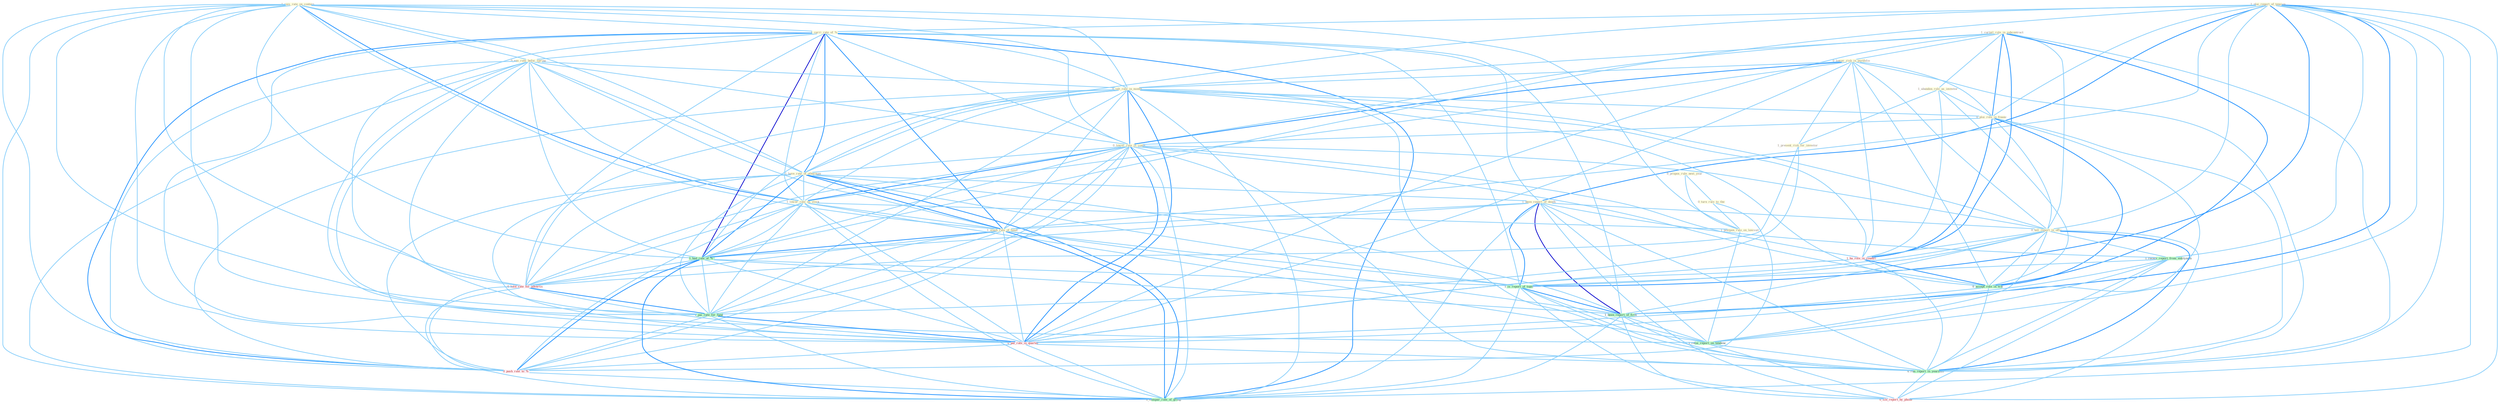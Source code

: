 Graph G{ 
    node
    [shape=polygon,style=filled,width=.5,height=.06,color="#BDFCC9",fixedsize=true,fontsize=4,
    fontcolor="#2f4f4f"];
    {node
    [color="#ffffe0", fontcolor="#8b7d6b"] "1_plai_report_of_tension " "1_curtail_role_in_subcontract " "1_rais_rate_on_contain " "1_abandon_role_as_investor " "1_carri_rate_of_% " "0_eas_rate_befor_spring " "0_lower_risk_in_portfolio " "0_jolt_rate_in_month " "0_propos_rule_next_year " "0_plai_role_in_financ " "0_lower_rate_in_come " "1_have_rate_of_othernum " "1_been_report_of_death " "0_turn_rule_to_the " "1_present_risk_for_investor " "0_tell_report_in_offic " "1_lower_rate_on_stock " "1_slash_rate_of_taxat " "1_postpon_rule_on_lawsuit "}
{node [color="#fff0f5", fontcolor="#b22222"] "1_ha_role_in_countri " "0_hold_rate_for_advertis " "0_pai_rate_in_quarter " "0_push_rate_to_% " "0_file_report_by_phone "}
edge [color="#B0E2FF"];

	"1_plai_report_of_tension " -- "1_carri_rate_of_% " [w="1", color="#87cefa" ];
	"1_plai_report_of_tension " -- "0_plai_role_in_financ " [w="1", color="#87cefa" ];
	"1_plai_report_of_tension " -- "1_have_rate_of_othernum " [w="1", color="#87cefa" ];
	"1_plai_report_of_tension " -- "1_been_report_of_death " [w="2", color="#1e90ff" , len=0.8];
	"1_plai_report_of_tension " -- "0_tell_report_in_offic " [w="1", color="#87cefa" ];
	"1_plai_report_of_tension " -- "1_slash_rate_of_taxat " [w="1", color="#87cefa" ];
	"1_plai_report_of_tension " -- "1_had_rate_of_% " [w="1", color="#87cefa" ];
	"1_plai_report_of_tension " -- "1_receiv_report_from_entitynam " [w="1", color="#87cefa" ];
	"1_plai_report_of_tension " -- "1_is_report_of_topic " [w="2", color="#1e90ff" , len=0.8];
	"1_plai_report_of_tension " -- "1_been_report_of_firm " [w="2", color="#1e90ff" , len=0.8];
	"1_plai_report_of_tension " -- "1_relai_report_on_tendenc " [w="1", color="#87cefa" ];
	"1_plai_report_of_tension " -- "0_ran_report_in_yearnum " [w="1", color="#87cefa" ];
	"1_plai_report_of_tension " -- "0_file_report_by_phone " [w="1", color="#87cefa" ];
	"1_plai_report_of_tension " -- "1_compar_rate_of_group " [w="1", color="#87cefa" ];
	"1_curtail_role_in_subcontract " -- "1_abandon_role_as_investor " [w="1", color="#87cefa" ];
	"1_curtail_role_in_subcontract " -- "0_lower_risk_in_portfolio " [w="1", color="#87cefa" ];
	"1_curtail_role_in_subcontract " -- "0_jolt_rate_in_month " [w="1", color="#87cefa" ];
	"1_curtail_role_in_subcontract " -- "0_plai_role_in_financ " [w="2", color="#1e90ff" , len=0.8];
	"1_curtail_role_in_subcontract " -- "0_lower_rate_in_come " [w="1", color="#87cefa" ];
	"1_curtail_role_in_subcontract " -- "0_tell_report_in_offic " [w="1", color="#87cefa" ];
	"1_curtail_role_in_subcontract " -- "1_ha_role_in_countri " [w="2", color="#1e90ff" , len=0.8];
	"1_curtail_role_in_subcontract " -- "0_accept_role_in_wai " [w="2", color="#1e90ff" , len=0.8];
	"1_curtail_role_in_subcontract " -- "0_pai_rate_in_quarter " [w="1", color="#87cefa" ];
	"1_curtail_role_in_subcontract " -- "0_ran_report_in_yearnum " [w="1", color="#87cefa" ];
	"1_rais_rate_on_contain " -- "1_carri_rate_of_% " [w="1", color="#87cefa" ];
	"1_rais_rate_on_contain " -- "0_eas_rate_befor_spring " [w="1", color="#87cefa" ];
	"1_rais_rate_on_contain " -- "0_jolt_rate_in_month " [w="1", color="#87cefa" ];
	"1_rais_rate_on_contain " -- "0_lower_rate_in_come " [w="1", color="#87cefa" ];
	"1_rais_rate_on_contain " -- "1_have_rate_of_othernum " [w="1", color="#87cefa" ];
	"1_rais_rate_on_contain " -- "1_lower_rate_on_stock " [w="2", color="#1e90ff" , len=0.8];
	"1_rais_rate_on_contain " -- "1_slash_rate_of_taxat " [w="1", color="#87cefa" ];
	"1_rais_rate_on_contain " -- "1_postpon_rule_on_lawsuit " [w="1", color="#87cefa" ];
	"1_rais_rate_on_contain " -- "1_had_rate_of_% " [w="1", color="#87cefa" ];
	"1_rais_rate_on_contain " -- "0_hold_rate_for_advertis " [w="1", color="#87cefa" ];
	"1_rais_rate_on_contain " -- "1_pai_rate_for_fund " [w="1", color="#87cefa" ];
	"1_rais_rate_on_contain " -- "0_pai_rate_in_quarter " [w="1", color="#87cefa" ];
	"1_rais_rate_on_contain " -- "1_relai_report_on_tendenc " [w="1", color="#87cefa" ];
	"1_rais_rate_on_contain " -- "0_push_rate_to_% " [w="1", color="#87cefa" ];
	"1_rais_rate_on_contain " -- "1_compar_rate_of_group " [w="1", color="#87cefa" ];
	"1_abandon_role_as_investor " -- "0_plai_role_in_financ " [w="1", color="#87cefa" ];
	"1_abandon_role_as_investor " -- "1_present_risk_for_investor " [w="1", color="#87cefa" ];
	"1_abandon_role_as_investor " -- "1_ha_role_in_countri " [w="1", color="#87cefa" ];
	"1_abandon_role_as_investor " -- "0_accept_role_in_wai " [w="1", color="#87cefa" ];
	"1_carri_rate_of_% " -- "0_eas_rate_befor_spring " [w="1", color="#87cefa" ];
	"1_carri_rate_of_% " -- "0_jolt_rate_in_month " [w="1", color="#87cefa" ];
	"1_carri_rate_of_% " -- "0_lower_rate_in_come " [w="1", color="#87cefa" ];
	"1_carri_rate_of_% " -- "1_have_rate_of_othernum " [w="2", color="#1e90ff" , len=0.8];
	"1_carri_rate_of_% " -- "1_been_report_of_death " [w="1", color="#87cefa" ];
	"1_carri_rate_of_% " -- "1_lower_rate_on_stock " [w="1", color="#87cefa" ];
	"1_carri_rate_of_% " -- "1_slash_rate_of_taxat " [w="2", color="#1e90ff" , len=0.8];
	"1_carri_rate_of_% " -- "1_had_rate_of_% " [w="3", color="#0000cd" , len=0.6];
	"1_carri_rate_of_% " -- "1_is_report_of_topic " [w="1", color="#87cefa" ];
	"1_carri_rate_of_% " -- "0_hold_rate_for_advertis " [w="1", color="#87cefa" ];
	"1_carri_rate_of_% " -- "1_been_report_of_firm " [w="1", color="#87cefa" ];
	"1_carri_rate_of_% " -- "1_pai_rate_for_fund " [w="1", color="#87cefa" ];
	"1_carri_rate_of_% " -- "0_pai_rate_in_quarter " [w="1", color="#87cefa" ];
	"1_carri_rate_of_% " -- "0_push_rate_to_% " [w="2", color="#1e90ff" , len=0.8];
	"1_carri_rate_of_% " -- "1_compar_rate_of_group " [w="2", color="#1e90ff" , len=0.8];
	"0_eas_rate_befor_spring " -- "0_jolt_rate_in_month " [w="1", color="#87cefa" ];
	"0_eas_rate_befor_spring " -- "0_lower_rate_in_come " [w="1", color="#87cefa" ];
	"0_eas_rate_befor_spring " -- "1_have_rate_of_othernum " [w="1", color="#87cefa" ];
	"0_eas_rate_befor_spring " -- "1_lower_rate_on_stock " [w="1", color="#87cefa" ];
	"0_eas_rate_befor_spring " -- "1_slash_rate_of_taxat " [w="1", color="#87cefa" ];
	"0_eas_rate_befor_spring " -- "1_had_rate_of_% " [w="1", color="#87cefa" ];
	"0_eas_rate_befor_spring " -- "0_hold_rate_for_advertis " [w="1", color="#87cefa" ];
	"0_eas_rate_befor_spring " -- "1_pai_rate_for_fund " [w="1", color="#87cefa" ];
	"0_eas_rate_befor_spring " -- "0_pai_rate_in_quarter " [w="1", color="#87cefa" ];
	"0_eas_rate_befor_spring " -- "0_push_rate_to_% " [w="1", color="#87cefa" ];
	"0_eas_rate_befor_spring " -- "1_compar_rate_of_group " [w="1", color="#87cefa" ];
	"0_lower_risk_in_portfolio " -- "0_jolt_rate_in_month " [w="1", color="#87cefa" ];
	"0_lower_risk_in_portfolio " -- "0_plai_role_in_financ " [w="1", color="#87cefa" ];
	"0_lower_risk_in_portfolio " -- "0_lower_rate_in_come " [w="2", color="#1e90ff" , len=0.8];
	"0_lower_risk_in_portfolio " -- "1_present_risk_for_investor " [w="1", color="#87cefa" ];
	"0_lower_risk_in_portfolio " -- "0_tell_report_in_offic " [w="1", color="#87cefa" ];
	"0_lower_risk_in_portfolio " -- "1_lower_rate_on_stock " [w="1", color="#87cefa" ];
	"0_lower_risk_in_portfolio " -- "1_ha_role_in_countri " [w="1", color="#87cefa" ];
	"0_lower_risk_in_portfolio " -- "0_accept_role_in_wai " [w="1", color="#87cefa" ];
	"0_lower_risk_in_portfolio " -- "0_pai_rate_in_quarter " [w="1", color="#87cefa" ];
	"0_lower_risk_in_portfolio " -- "0_ran_report_in_yearnum " [w="1", color="#87cefa" ];
	"0_jolt_rate_in_month " -- "0_plai_role_in_financ " [w="1", color="#87cefa" ];
	"0_jolt_rate_in_month " -- "0_lower_rate_in_come " [w="2", color="#1e90ff" , len=0.8];
	"0_jolt_rate_in_month " -- "1_have_rate_of_othernum " [w="1", color="#87cefa" ];
	"0_jolt_rate_in_month " -- "0_tell_report_in_offic " [w="1", color="#87cefa" ];
	"0_jolt_rate_in_month " -- "1_lower_rate_on_stock " [w="1", color="#87cefa" ];
	"0_jolt_rate_in_month " -- "1_slash_rate_of_taxat " [w="1", color="#87cefa" ];
	"0_jolt_rate_in_month " -- "1_had_rate_of_% " [w="1", color="#87cefa" ];
	"0_jolt_rate_in_month " -- "1_ha_role_in_countri " [w="1", color="#87cefa" ];
	"0_jolt_rate_in_month " -- "0_hold_rate_for_advertis " [w="1", color="#87cefa" ];
	"0_jolt_rate_in_month " -- "0_accept_role_in_wai " [w="1", color="#87cefa" ];
	"0_jolt_rate_in_month " -- "1_pai_rate_for_fund " [w="1", color="#87cefa" ];
	"0_jolt_rate_in_month " -- "0_pai_rate_in_quarter " [w="2", color="#1e90ff" , len=0.8];
	"0_jolt_rate_in_month " -- "0_ran_report_in_yearnum " [w="1", color="#87cefa" ];
	"0_jolt_rate_in_month " -- "0_push_rate_to_% " [w="1", color="#87cefa" ];
	"0_jolt_rate_in_month " -- "1_compar_rate_of_group " [w="1", color="#87cefa" ];
	"0_propos_rule_next_year " -- "0_turn_rule_to_the " [w="1", color="#87cefa" ];
	"0_propos_rule_next_year " -- "1_postpon_rule_on_lawsuit " [w="1", color="#87cefa" ];
	"0_plai_role_in_financ " -- "0_lower_rate_in_come " [w="1", color="#87cefa" ];
	"0_plai_role_in_financ " -- "0_tell_report_in_offic " [w="1", color="#87cefa" ];
	"0_plai_role_in_financ " -- "1_ha_role_in_countri " [w="2", color="#1e90ff" , len=0.8];
	"0_plai_role_in_financ " -- "0_accept_role_in_wai " [w="2", color="#1e90ff" , len=0.8];
	"0_plai_role_in_financ " -- "0_pai_rate_in_quarter " [w="1", color="#87cefa" ];
	"0_plai_role_in_financ " -- "0_ran_report_in_yearnum " [w="1", color="#87cefa" ];
	"0_lower_rate_in_come " -- "1_have_rate_of_othernum " [w="1", color="#87cefa" ];
	"0_lower_rate_in_come " -- "0_tell_report_in_offic " [w="1", color="#87cefa" ];
	"0_lower_rate_in_come " -- "1_lower_rate_on_stock " [w="2", color="#1e90ff" , len=0.8];
	"0_lower_rate_in_come " -- "1_slash_rate_of_taxat " [w="1", color="#87cefa" ];
	"0_lower_rate_in_come " -- "1_had_rate_of_% " [w="1", color="#87cefa" ];
	"0_lower_rate_in_come " -- "1_ha_role_in_countri " [w="1", color="#87cefa" ];
	"0_lower_rate_in_come " -- "0_hold_rate_for_advertis " [w="1", color="#87cefa" ];
	"0_lower_rate_in_come " -- "0_accept_role_in_wai " [w="1", color="#87cefa" ];
	"0_lower_rate_in_come " -- "1_pai_rate_for_fund " [w="1", color="#87cefa" ];
	"0_lower_rate_in_come " -- "0_pai_rate_in_quarter " [w="2", color="#1e90ff" , len=0.8];
	"0_lower_rate_in_come " -- "0_ran_report_in_yearnum " [w="1", color="#87cefa" ];
	"0_lower_rate_in_come " -- "0_push_rate_to_% " [w="1", color="#87cefa" ];
	"0_lower_rate_in_come " -- "1_compar_rate_of_group " [w="1", color="#87cefa" ];
	"1_have_rate_of_othernum " -- "1_been_report_of_death " [w="1", color="#87cefa" ];
	"1_have_rate_of_othernum " -- "1_lower_rate_on_stock " [w="1", color="#87cefa" ];
	"1_have_rate_of_othernum " -- "1_slash_rate_of_taxat " [w="2", color="#1e90ff" , len=0.8];
	"1_have_rate_of_othernum " -- "1_had_rate_of_% " [w="2", color="#1e90ff" , len=0.8];
	"1_have_rate_of_othernum " -- "1_is_report_of_topic " [w="1", color="#87cefa" ];
	"1_have_rate_of_othernum " -- "0_hold_rate_for_advertis " [w="1", color="#87cefa" ];
	"1_have_rate_of_othernum " -- "1_been_report_of_firm " [w="1", color="#87cefa" ];
	"1_have_rate_of_othernum " -- "1_pai_rate_for_fund " [w="1", color="#87cefa" ];
	"1_have_rate_of_othernum " -- "0_pai_rate_in_quarter " [w="1", color="#87cefa" ];
	"1_have_rate_of_othernum " -- "0_push_rate_to_% " [w="1", color="#87cefa" ];
	"1_have_rate_of_othernum " -- "1_compar_rate_of_group " [w="2", color="#1e90ff" , len=0.8];
	"1_been_report_of_death " -- "0_tell_report_in_offic " [w="1", color="#87cefa" ];
	"1_been_report_of_death " -- "1_slash_rate_of_taxat " [w="1", color="#87cefa" ];
	"1_been_report_of_death " -- "1_had_rate_of_% " [w="1", color="#87cefa" ];
	"1_been_report_of_death " -- "1_receiv_report_from_entitynam " [w="1", color="#87cefa" ];
	"1_been_report_of_death " -- "1_is_report_of_topic " [w="2", color="#1e90ff" , len=0.8];
	"1_been_report_of_death " -- "1_been_report_of_firm " [w="3", color="#0000cd" , len=0.6];
	"1_been_report_of_death " -- "1_relai_report_on_tendenc " [w="1", color="#87cefa" ];
	"1_been_report_of_death " -- "0_ran_report_in_yearnum " [w="1", color="#87cefa" ];
	"1_been_report_of_death " -- "0_file_report_by_phone " [w="1", color="#87cefa" ];
	"1_been_report_of_death " -- "1_compar_rate_of_group " [w="1", color="#87cefa" ];
	"0_turn_rule_to_the " -- "1_postpon_rule_on_lawsuit " [w="1", color="#87cefa" ];
	"0_turn_rule_to_the " -- "0_push_rate_to_% " [w="1", color="#87cefa" ];
	"1_present_risk_for_investor " -- "0_hold_rate_for_advertis " [w="1", color="#87cefa" ];
	"1_present_risk_for_investor " -- "1_pai_rate_for_fund " [w="1", color="#87cefa" ];
	"0_tell_report_in_offic " -- "1_ha_role_in_countri " [w="1", color="#87cefa" ];
	"0_tell_report_in_offic " -- "1_receiv_report_from_entitynam " [w="1", color="#87cefa" ];
	"0_tell_report_in_offic " -- "1_is_report_of_topic " [w="1", color="#87cefa" ];
	"0_tell_report_in_offic " -- "0_accept_role_in_wai " [w="1", color="#87cefa" ];
	"0_tell_report_in_offic " -- "1_been_report_of_firm " [w="1", color="#87cefa" ];
	"0_tell_report_in_offic " -- "0_pai_rate_in_quarter " [w="1", color="#87cefa" ];
	"0_tell_report_in_offic " -- "1_relai_report_on_tendenc " [w="1", color="#87cefa" ];
	"0_tell_report_in_offic " -- "0_ran_report_in_yearnum " [w="2", color="#1e90ff" , len=0.8];
	"0_tell_report_in_offic " -- "0_file_report_by_phone " [w="1", color="#87cefa" ];
	"1_lower_rate_on_stock " -- "1_slash_rate_of_taxat " [w="1", color="#87cefa" ];
	"1_lower_rate_on_stock " -- "1_postpon_rule_on_lawsuit " [w="1", color="#87cefa" ];
	"1_lower_rate_on_stock " -- "1_had_rate_of_% " [w="1", color="#87cefa" ];
	"1_lower_rate_on_stock " -- "0_hold_rate_for_advertis " [w="1", color="#87cefa" ];
	"1_lower_rate_on_stock " -- "1_pai_rate_for_fund " [w="1", color="#87cefa" ];
	"1_lower_rate_on_stock " -- "0_pai_rate_in_quarter " [w="1", color="#87cefa" ];
	"1_lower_rate_on_stock " -- "1_relai_report_on_tendenc " [w="1", color="#87cefa" ];
	"1_lower_rate_on_stock " -- "0_push_rate_to_% " [w="1", color="#87cefa" ];
	"1_lower_rate_on_stock " -- "1_compar_rate_of_group " [w="1", color="#87cefa" ];
	"1_slash_rate_of_taxat " -- "1_had_rate_of_% " [w="2", color="#1e90ff" , len=0.8];
	"1_slash_rate_of_taxat " -- "1_is_report_of_topic " [w="1", color="#87cefa" ];
	"1_slash_rate_of_taxat " -- "0_hold_rate_for_advertis " [w="1", color="#87cefa" ];
	"1_slash_rate_of_taxat " -- "1_been_report_of_firm " [w="1", color="#87cefa" ];
	"1_slash_rate_of_taxat " -- "1_pai_rate_for_fund " [w="1", color="#87cefa" ];
	"1_slash_rate_of_taxat " -- "0_pai_rate_in_quarter " [w="1", color="#87cefa" ];
	"1_slash_rate_of_taxat " -- "0_push_rate_to_% " [w="1", color="#87cefa" ];
	"1_slash_rate_of_taxat " -- "1_compar_rate_of_group " [w="2", color="#1e90ff" , len=0.8];
	"1_postpon_rule_on_lawsuit " -- "1_relai_report_on_tendenc " [w="1", color="#87cefa" ];
	"1_had_rate_of_% " -- "1_is_report_of_topic " [w="1", color="#87cefa" ];
	"1_had_rate_of_% " -- "0_hold_rate_for_advertis " [w="1", color="#87cefa" ];
	"1_had_rate_of_% " -- "1_been_report_of_firm " [w="1", color="#87cefa" ];
	"1_had_rate_of_% " -- "1_pai_rate_for_fund " [w="1", color="#87cefa" ];
	"1_had_rate_of_% " -- "0_pai_rate_in_quarter " [w="1", color="#87cefa" ];
	"1_had_rate_of_% " -- "0_push_rate_to_% " [w="2", color="#1e90ff" , len=0.8];
	"1_had_rate_of_% " -- "1_compar_rate_of_group " [w="2", color="#1e90ff" , len=0.8];
	"1_ha_role_in_countri " -- "0_accept_role_in_wai " [w="2", color="#1e90ff" , len=0.8];
	"1_ha_role_in_countri " -- "0_pai_rate_in_quarter " [w="1", color="#87cefa" ];
	"1_ha_role_in_countri " -- "0_ran_report_in_yearnum " [w="1", color="#87cefa" ];
	"1_receiv_report_from_entitynam " -- "1_is_report_of_topic " [w="1", color="#87cefa" ];
	"1_receiv_report_from_entitynam " -- "1_been_report_of_firm " [w="1", color="#87cefa" ];
	"1_receiv_report_from_entitynam " -- "1_relai_report_on_tendenc " [w="1", color="#87cefa" ];
	"1_receiv_report_from_entitynam " -- "0_ran_report_in_yearnum " [w="1", color="#87cefa" ];
	"1_receiv_report_from_entitynam " -- "0_file_report_by_phone " [w="1", color="#87cefa" ];
	"1_is_report_of_topic " -- "1_been_report_of_firm " [w="2", color="#1e90ff" , len=0.8];
	"1_is_report_of_topic " -- "1_relai_report_on_tendenc " [w="1", color="#87cefa" ];
	"1_is_report_of_topic " -- "0_ran_report_in_yearnum " [w="1", color="#87cefa" ];
	"1_is_report_of_topic " -- "0_file_report_by_phone " [w="1", color="#87cefa" ];
	"1_is_report_of_topic " -- "1_compar_rate_of_group " [w="1", color="#87cefa" ];
	"0_hold_rate_for_advertis " -- "1_pai_rate_for_fund " [w="2", color="#1e90ff" , len=0.8];
	"0_hold_rate_for_advertis " -- "0_pai_rate_in_quarter " [w="1", color="#87cefa" ];
	"0_hold_rate_for_advertis " -- "0_push_rate_to_% " [w="1", color="#87cefa" ];
	"0_hold_rate_for_advertis " -- "1_compar_rate_of_group " [w="1", color="#87cefa" ];
	"0_accept_role_in_wai " -- "0_pai_rate_in_quarter " [w="1", color="#87cefa" ];
	"0_accept_role_in_wai " -- "0_ran_report_in_yearnum " [w="1", color="#87cefa" ];
	"1_been_report_of_firm " -- "1_relai_report_on_tendenc " [w="1", color="#87cefa" ];
	"1_been_report_of_firm " -- "0_ran_report_in_yearnum " [w="1", color="#87cefa" ];
	"1_been_report_of_firm " -- "0_file_report_by_phone " [w="1", color="#87cefa" ];
	"1_been_report_of_firm " -- "1_compar_rate_of_group " [w="1", color="#87cefa" ];
	"1_pai_rate_for_fund " -- "0_pai_rate_in_quarter " [w="2", color="#1e90ff" , len=0.8];
	"1_pai_rate_for_fund " -- "0_push_rate_to_% " [w="1", color="#87cefa" ];
	"1_pai_rate_for_fund " -- "1_compar_rate_of_group " [w="1", color="#87cefa" ];
	"0_pai_rate_in_quarter " -- "0_ran_report_in_yearnum " [w="1", color="#87cefa" ];
	"0_pai_rate_in_quarter " -- "0_push_rate_to_% " [w="1", color="#87cefa" ];
	"0_pai_rate_in_quarter " -- "1_compar_rate_of_group " [w="1", color="#87cefa" ];
	"1_relai_report_on_tendenc " -- "0_ran_report_in_yearnum " [w="1", color="#87cefa" ];
	"1_relai_report_on_tendenc " -- "0_file_report_by_phone " [w="1", color="#87cefa" ];
	"0_ran_report_in_yearnum " -- "0_file_report_by_phone " [w="1", color="#87cefa" ];
	"0_push_rate_to_% " -- "1_compar_rate_of_group " [w="1", color="#87cefa" ];
}